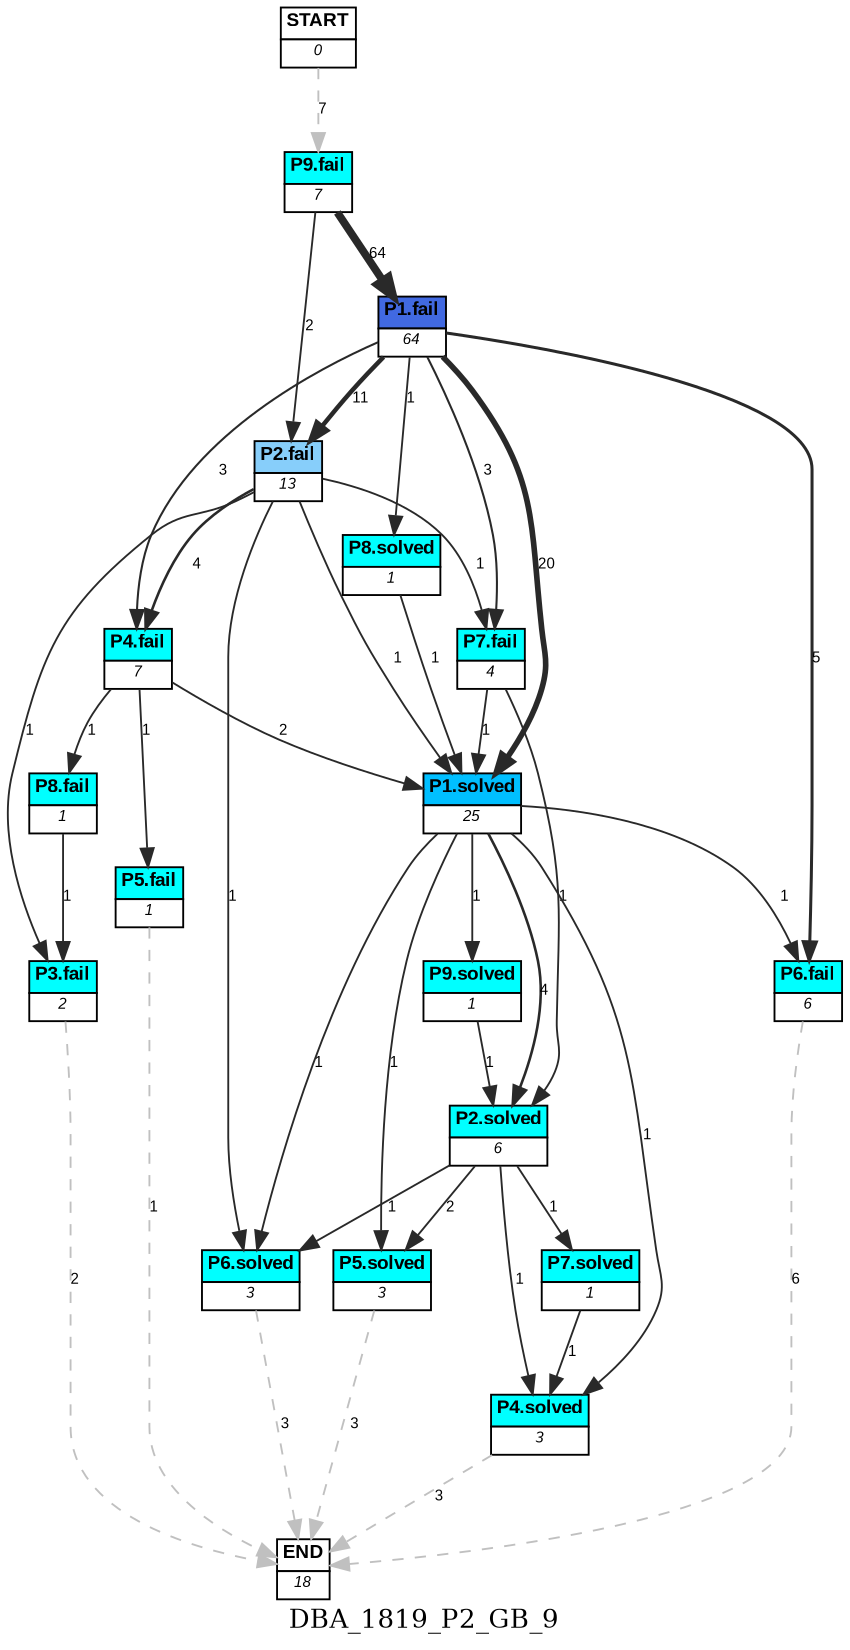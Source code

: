 digraph DBA_1819_P2_GB_9 {
	label=DBA_1819_P2_GB_9;
	dpi = 150
	size="16,11!";
	margin = 0;
"START" [shape=plain, label=<<table border="0" cellborder="1" cellspacing="0"><tr><td bgcolor="white"><FONT face="Arial" POINT-SIZE="10"><b>START</b></FONT></td></tr><tr><td bgcolor="white"><FONT face="Arial" POINT-SIZE="8"><i>0</i></FONT></td></tr></table>>]

"P9.fail" [shape=plain, label=<<table border="0" cellborder="1" cellspacing="0"><tr><td bgcolor="aqua"><FONT face="Arial" POINT-SIZE="10"><b>P9.fail</b></FONT></td></tr><tr><td bgcolor="white"><FONT face="Arial" POINT-SIZE="8"><i>7</i></FONT></td></tr></table>>]

"P1.fail" [shape=plain, label=<<table border="0" cellborder="1" cellspacing="0"><tr><td bgcolor="royalblue"><FONT face="Arial" POINT-SIZE="10"><b>P1.fail</b></FONT></td></tr><tr><td bgcolor="white"><FONT face="Arial" POINT-SIZE="8"><i>64</i></FONT></td></tr></table>>]

"P7.fail" [shape=plain, label=<<table border="0" cellborder="1" cellspacing="0"><tr><td bgcolor="aqua"><FONT face="Arial" POINT-SIZE="10"><b>P7.fail</b></FONT></td></tr><tr><td bgcolor="white"><FONT face="Arial" POINT-SIZE="8"><i>4</i></FONT></td></tr></table>>]

"P1.solved" [shape=plain, label=<<table border="0" cellborder="1" cellspacing="0"><tr><td bgcolor="deepskyblue"><FONT face="Arial" POINT-SIZE="10"><b>P1.solved</b></FONT></td></tr><tr><td bgcolor="white"><FONT face="Arial" POINT-SIZE="8"><i>25</i></FONT></td></tr></table>>]

"P2.solved" [shape=plain, label=<<table border="0" cellborder="1" cellspacing="0"><tr><td bgcolor="aqua"><FONT face="Arial" POINT-SIZE="10"><b>P2.solved</b></FONT></td></tr><tr><td bgcolor="white"><FONT face="Arial" POINT-SIZE="8"><i>6</i></FONT></td></tr></table>>]

"P7.solved" [shape=plain, label=<<table border="0" cellborder="1" cellspacing="0"><tr><td bgcolor="aqua"><FONT face="Arial" POINT-SIZE="10"><b>P7.solved</b></FONT></td></tr><tr><td bgcolor="white"><FONT face="Arial" POINT-SIZE="8"><i>1</i></FONT></td></tr></table>>]

"P4.solved" [shape=plain, label=<<table border="0" cellborder="1" cellspacing="0"><tr><td bgcolor="aqua"><FONT face="Arial" POINT-SIZE="10"><b>P4.solved</b></FONT></td></tr><tr><td bgcolor="white"><FONT face="Arial" POINT-SIZE="8"><i>3</i></FONT></td></tr></table>>]

"P5.solved" [shape=plain, label=<<table border="0" cellborder="1" cellspacing="0"><tr><td bgcolor="aqua"><FONT face="Arial" POINT-SIZE="10"><b>P5.solved</b></FONT></td></tr><tr><td bgcolor="white"><FONT face="Arial" POINT-SIZE="8"><i>3</i></FONT></td></tr></table>>]

"P6.solved" [shape=plain, label=<<table border="0" cellborder="1" cellspacing="0"><tr><td bgcolor="aqua"><FONT face="Arial" POINT-SIZE="10"><b>P6.solved</b></FONT></td></tr><tr><td bgcolor="white"><FONT face="Arial" POINT-SIZE="8"><i>3</i></FONT></td></tr></table>>]

"P9.solved" [shape=plain, label=<<table border="0" cellborder="1" cellspacing="0"><tr><td bgcolor="aqua"><FONT face="Arial" POINT-SIZE="10"><b>P9.solved</b></FONT></td></tr><tr><td bgcolor="white"><FONT face="Arial" POINT-SIZE="8"><i>1</i></FONT></td></tr></table>>]

"P6.fail" [shape=plain, label=<<table border="0" cellborder="1" cellspacing="0"><tr><td bgcolor="aqua"><FONT face="Arial" POINT-SIZE="10"><b>P6.fail</b></FONT></td></tr><tr><td bgcolor="white"><FONT face="Arial" POINT-SIZE="8"><i>6</i></FONT></td></tr></table>>]

"P2.fail" [shape=plain, label=<<table border="0" cellborder="1" cellspacing="0"><tr><td bgcolor="lightskyblue"><FONT face="Arial" POINT-SIZE="10"><b>P2.fail</b></FONT></td></tr><tr><td bgcolor="white"><FONT face="Arial" POINT-SIZE="8"><i>13</i></FONT></td></tr></table>>]

"P4.fail" [shape=plain, label=<<table border="0" cellborder="1" cellspacing="0"><tr><td bgcolor="aqua"><FONT face="Arial" POINT-SIZE="10"><b>P4.fail</b></FONT></td></tr><tr><td bgcolor="white"><FONT face="Arial" POINT-SIZE="8"><i>7</i></FONT></td></tr></table>>]

"P5.fail" [shape=plain, label=<<table border="0" cellborder="1" cellspacing="0"><tr><td bgcolor="aqua"><FONT face="Arial" POINT-SIZE="10"><b>P5.fail</b></FONT></td></tr><tr><td bgcolor="white"><FONT face="Arial" POINT-SIZE="8"><i>1</i></FONT></td></tr></table>>]

"P8.fail" [shape=plain, label=<<table border="0" cellborder="1" cellspacing="0"><tr><td bgcolor="aqua"><FONT face="Arial" POINT-SIZE="10"><b>P8.fail</b></FONT></td></tr><tr><td bgcolor="white"><FONT face="Arial" POINT-SIZE="8"><i>1</i></FONT></td></tr></table>>]

"P3.fail" [shape=plain, label=<<table border="0" cellborder="1" cellspacing="0"><tr><td bgcolor="aqua"><FONT face="Arial" POINT-SIZE="10"><b>P3.fail</b></FONT></td></tr><tr><td bgcolor="white"><FONT face="Arial" POINT-SIZE="8"><i>2</i></FONT></td></tr></table>>]

"P8.solved" [shape=plain, label=<<table border="0" cellborder="1" cellspacing="0"><tr><td bgcolor="aqua"><FONT face="Arial" POINT-SIZE="10"><b>P8.solved</b></FONT></td></tr><tr><td bgcolor="white"><FONT face="Arial" POINT-SIZE="8"><i>1</i></FONT></td></tr></table>>]

"END" [shape=plain, label=<<table border="0" cellborder="1" cellspacing="0"><tr><td bgcolor="white"><FONT face="Arial" POINT-SIZE="10"><b>END</b></FONT></td></tr><tr><td bgcolor="white"><FONT face="Arial" POINT-SIZE="8"><i>18</i></FONT></td></tr></table>>]

"START" -> "P9.fail" [ style = dashed color=grey label ="7" labelfloat=false fontname="Arial" fontsize=8]

"P9.fail" -> "P1.fail" [ color=grey16 penwidth = "4.15888308335967"label ="64" labelfloat=false fontname="Arial" fontsize=8]

"P9.fail" -> "P2.fail" [ color=grey16 penwidth = "1"label ="2" labelfloat=false fontname="Arial" fontsize=8]

"P1.fail" -> "P7.fail" [ color=grey16 penwidth = "1.09861228866811"label ="3" labelfloat=false fontname="Arial" fontsize=8]

"P1.fail" -> "P1.solved" [ color=grey16 penwidth = "2.99573227355399"label ="20" labelfloat=false fontname="Arial" fontsize=8]

"P1.fail" -> "P6.fail" [ color=grey16 penwidth = "1.6094379124341"label ="5" labelfloat=false fontname="Arial" fontsize=8]

"P1.fail" -> "P2.fail" [ color=grey16 penwidth = "2.39789527279837"label ="11" labelfloat=false fontname="Arial" fontsize=8]

"P1.fail" -> "P4.fail" [ color=grey16 penwidth = "1.09861228866811"label ="3" labelfloat=false fontname="Arial" fontsize=8]

"P1.fail" -> "P8.solved" [ color=grey16 penwidth = "1"label ="1" labelfloat=false fontname="Arial" fontsize=8]

"P7.fail" -> "P1.solved" [ color=grey16 penwidth = "1"label ="1" labelfloat=false fontname="Arial" fontsize=8]

"P7.fail" -> "P2.solved" [ color=grey16 penwidth = "1"label ="1" labelfloat=false fontname="Arial" fontsize=8]

"P1.solved" -> "P2.solved" [ color=grey16 penwidth = "1.38629436111989"label ="4" labelfloat=false fontname="Arial" fontsize=8]

"P1.solved" -> "P4.solved" [ color=grey16 penwidth = "1"label ="1" labelfloat=false fontname="Arial" fontsize=8]

"P1.solved" -> "P5.solved" [ color=grey16 penwidth = "1"label ="1" labelfloat=false fontname="Arial" fontsize=8]

"P1.solved" -> "P6.solved" [ color=grey16 penwidth = "1"label ="1" labelfloat=false fontname="Arial" fontsize=8]

"P1.solved" -> "P9.solved" [ color=grey16 penwidth = "1"label ="1" labelfloat=false fontname="Arial" fontsize=8]

"P1.solved" -> "P6.fail" [ color=grey16 penwidth = "1"label ="1" labelfloat=false fontname="Arial" fontsize=8]

"P2.solved" -> "P7.solved" [ color=grey16 penwidth = "1"label ="1" labelfloat=false fontname="Arial" fontsize=8]

"P2.solved" -> "P4.solved" [ color=grey16 penwidth = "1"label ="1" labelfloat=false fontname="Arial" fontsize=8]

"P2.solved" -> "P5.solved" [ color=grey16 penwidth = "1"label ="2" labelfloat=false fontname="Arial" fontsize=8]

"P2.solved" -> "P6.solved" [ color=grey16 penwidth = "1"label ="1" labelfloat=false fontname="Arial" fontsize=8]

"P7.solved" -> "P4.solved" [ color=grey16 penwidth = "1"label ="1" labelfloat=false fontname="Arial" fontsize=8]

"P4.solved" -> "END" [ style = dashed color=grey label ="3" labelfloat=false fontname="Arial" fontsize=8]

"P5.solved" -> "END" [ style = dashed color=grey label ="3" labelfloat=false fontname="Arial" fontsize=8]

"P6.solved" -> "END" [ style = dashed color=grey label ="3" labelfloat=false fontname="Arial" fontsize=8]

"P9.solved" -> "P2.solved" [ color=grey16 penwidth = "1"label ="1" labelfloat=false fontname="Arial" fontsize=8]

"P6.fail" -> "END" [ style = dashed color=grey label ="6" labelfloat=false fontname="Arial" fontsize=8]

"P2.fail" -> "P7.fail" [ color=grey16 penwidth = "1"label ="1" labelfloat=false fontname="Arial" fontsize=8]

"P2.fail" -> "P1.solved" [ color=grey16 penwidth = "1"label ="1" labelfloat=false fontname="Arial" fontsize=8]

"P2.fail" -> "P6.solved" [ color=grey16 penwidth = "1"label ="1" labelfloat=false fontname="Arial" fontsize=8]

"P2.fail" -> "P4.fail" [ color=grey16 penwidth = "1.38629436111989"label ="4" labelfloat=false fontname="Arial" fontsize=8]

"P2.fail" -> "P3.fail" [ color=grey16 penwidth = "1"label ="1" labelfloat=false fontname="Arial" fontsize=8]

"P4.fail" -> "P1.solved" [ color=grey16 penwidth = "1"label ="2" labelfloat=false fontname="Arial" fontsize=8]

"P4.fail" -> "P5.fail" [ color=grey16 penwidth = "1"label ="1" labelfloat=false fontname="Arial" fontsize=8]

"P4.fail" -> "P8.fail" [ color=grey16 penwidth = "1"label ="1" labelfloat=false fontname="Arial" fontsize=8]

"P5.fail" -> "END" [ style = dashed color=grey label ="1" labelfloat=false fontname="Arial" fontsize=8]

"P8.fail" -> "P3.fail" [ color=grey16 penwidth = "1"label ="1" labelfloat=false fontname="Arial" fontsize=8]

"P3.fail" -> "END" [ style = dashed color=grey label ="2" labelfloat=false fontname="Arial" fontsize=8]

"P8.solved" -> "P1.solved" [ color=grey16 penwidth = "1"label ="1" labelfloat=false fontname="Arial" fontsize=8]

}
